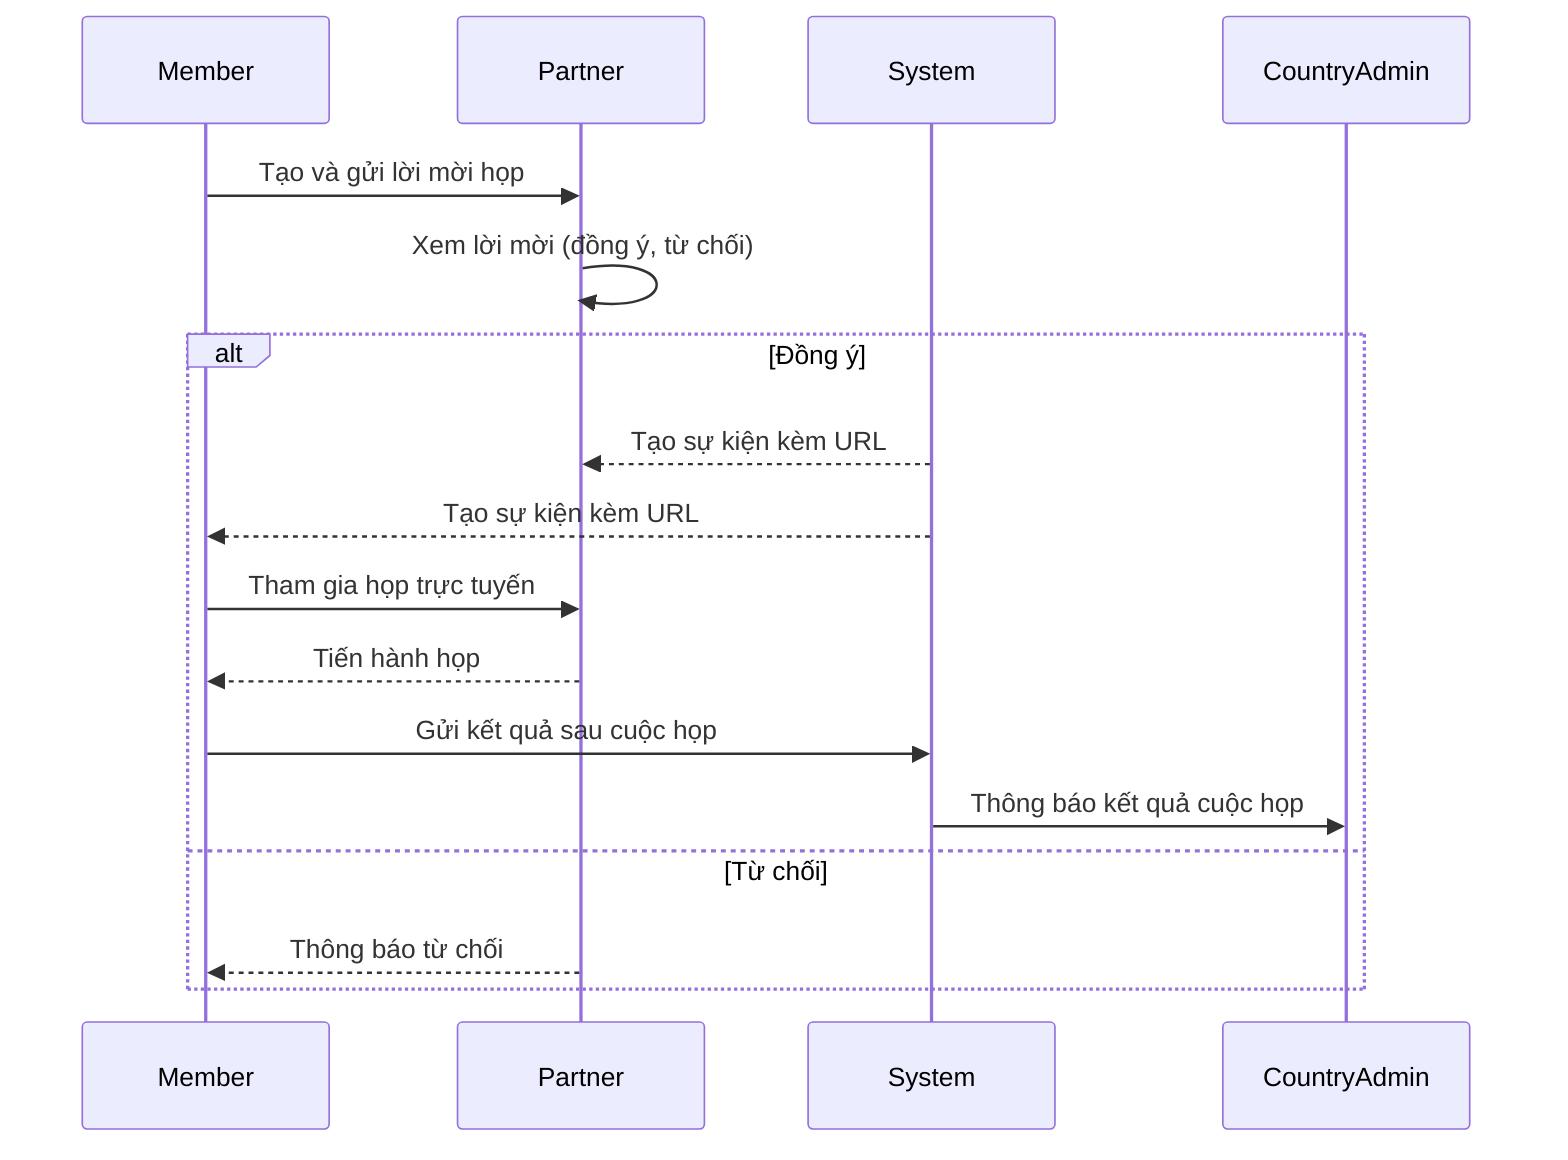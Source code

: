sequenceDiagram
    participant Member
    participant Partner
    participant System
    participant CountryAdmin

    Member->>Partner: Tạo và gửi lời mời họp
    Partner->>Partner: Xem lời mời (đồng ý, từ chối)
    alt Đồng ý
        System-->>Partner: Tạo sự kiện kèm URL
        System-->>Member: Tạo sự kiện kèm URL
        Member->>Partner: Tham gia họp trực tuyến
        Partner-->>Member: Tiến hành họp
        Member->>System: Gửi kết quả sau cuộc họp
        System->>CountryAdmin: Thông báo kết quả cuộc họp
    else Từ chối
        Partner-->>Member: Thông báo từ chối
    end